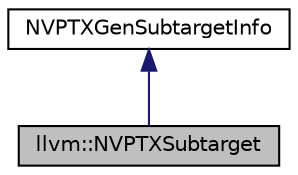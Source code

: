digraph "llvm::NVPTXSubtarget"
{
 // LATEX_PDF_SIZE
  bgcolor="transparent";
  edge [fontname="Helvetica",fontsize="10",labelfontname="Helvetica",labelfontsize="10"];
  node [fontname="Helvetica",fontsize="10",shape=record];
  Node1 [label="llvm::NVPTXSubtarget",height=0.2,width=0.4,color="black", fillcolor="grey75", style="filled", fontcolor="black",tooltip=" "];
  Node2 -> Node1 [dir="back",color="midnightblue",fontsize="10",style="solid",fontname="Helvetica"];
  Node2 [label="NVPTXGenSubtargetInfo",height=0.2,width=0.4,color="black",URL="$classNVPTXGenSubtargetInfo.html",tooltip=" "];
}
